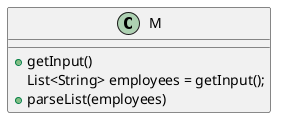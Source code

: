 @startuml

class M {
     +getInput()
     List<String> employees = getInput();
     +parseList(employees)
}





@enduml